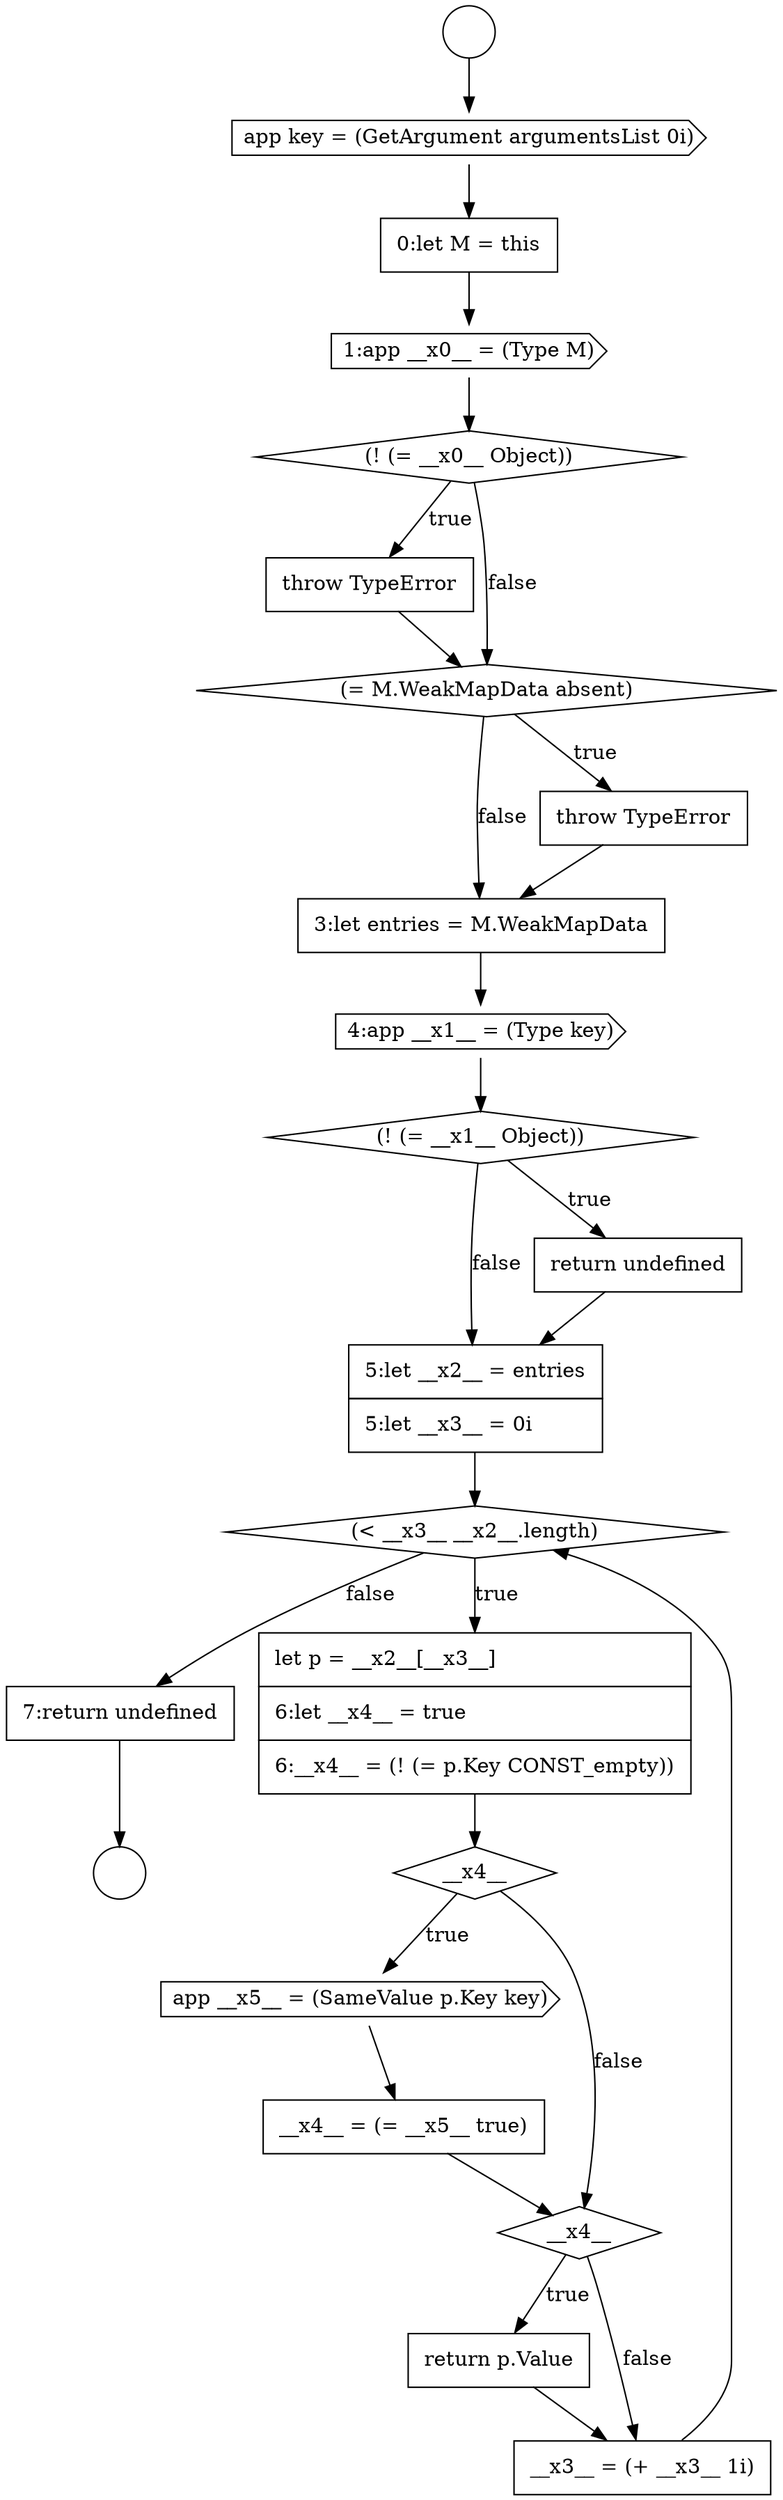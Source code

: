 digraph {
  node0 [shape=circle label=" " color="black" fillcolor="white" style=filled]
  node5 [shape=diamond, label=<<font color="black">(! (= __x0__ Object))</font>> color="black" fillcolor="white" style=filled]
  node10 [shape=cds, label=<<font color="black">4:app __x1__ = (Type key)</font>> color="black" fillcolor="white" style=filled]
  node14 [shape=diamond, label=<<font color="black">(&lt; __x3__ __x2__.length)</font>> color="black" fillcolor="white" style=filled]
  node20 [shape=none, margin=0, label=<<font color="black">
    <table border="0" cellborder="1" cellspacing="0" cellpadding="10">
      <tr><td align="left">return p.Value</td></tr>
    </table>
  </font>> color="black" fillcolor="white" style=filled]
  node1 [shape=circle label=" " color="black" fillcolor="white" style=filled]
  node6 [shape=none, margin=0, label=<<font color="black">
    <table border="0" cellborder="1" cellspacing="0" cellpadding="10">
      <tr><td align="left">throw TypeError</td></tr>
    </table>
  </font>> color="black" fillcolor="white" style=filled]
  node21 [shape=none, margin=0, label=<<font color="black">
    <table border="0" cellborder="1" cellspacing="0" cellpadding="10">
      <tr><td align="left">__x3__ = (+ __x3__ 1i)</td></tr>
    </table>
  </font>> color="black" fillcolor="white" style=filled]
  node9 [shape=none, margin=0, label=<<font color="black">
    <table border="0" cellborder="1" cellspacing="0" cellpadding="10">
      <tr><td align="left">3:let entries = M.WeakMapData</td></tr>
    </table>
  </font>> color="black" fillcolor="white" style=filled]
  node13 [shape=none, margin=0, label=<<font color="black">
    <table border="0" cellborder="1" cellspacing="0" cellpadding="10">
      <tr><td align="left">5:let __x2__ = entries</td></tr>
      <tr><td align="left">5:let __x3__ = 0i</td></tr>
    </table>
  </font>> color="black" fillcolor="white" style=filled]
  node2 [shape=cds, label=<<font color="black">app key = (GetArgument argumentsList 0i)</font>> color="black" fillcolor="white" style=filled]
  node17 [shape=cds, label=<<font color="black">app __x5__ = (SameValue p.Key key)</font>> color="black" fillcolor="white" style=filled]
  node22 [shape=none, margin=0, label=<<font color="black">
    <table border="0" cellborder="1" cellspacing="0" cellpadding="10">
      <tr><td align="left">7:return undefined</td></tr>
    </table>
  </font>> color="black" fillcolor="white" style=filled]
  node12 [shape=none, margin=0, label=<<font color="black">
    <table border="0" cellborder="1" cellspacing="0" cellpadding="10">
      <tr><td align="left">return undefined</td></tr>
    </table>
  </font>> color="black" fillcolor="white" style=filled]
  node7 [shape=diamond, label=<<font color="black">(= M.WeakMapData absent)</font>> color="black" fillcolor="white" style=filled]
  node3 [shape=none, margin=0, label=<<font color="black">
    <table border="0" cellborder="1" cellspacing="0" cellpadding="10">
      <tr><td align="left">0:let M = this</td></tr>
    </table>
  </font>> color="black" fillcolor="white" style=filled]
  node18 [shape=none, margin=0, label=<<font color="black">
    <table border="0" cellborder="1" cellspacing="0" cellpadding="10">
      <tr><td align="left">__x4__ = (= __x5__ true)</td></tr>
    </table>
  </font>> color="black" fillcolor="white" style=filled]
  node16 [shape=diamond, label=<<font color="black">__x4__</font>> color="black" fillcolor="white" style=filled]
  node11 [shape=diamond, label=<<font color="black">(! (= __x1__ Object))</font>> color="black" fillcolor="white" style=filled]
  node8 [shape=none, margin=0, label=<<font color="black">
    <table border="0" cellborder="1" cellspacing="0" cellpadding="10">
      <tr><td align="left">throw TypeError</td></tr>
    </table>
  </font>> color="black" fillcolor="white" style=filled]
  node19 [shape=diamond, label=<<font color="black">__x4__</font>> color="black" fillcolor="white" style=filled]
  node4 [shape=cds, label=<<font color="black">1:app __x0__ = (Type M)</font>> color="black" fillcolor="white" style=filled]
  node15 [shape=none, margin=0, label=<<font color="black">
    <table border="0" cellborder="1" cellspacing="0" cellpadding="10">
      <tr><td align="left">let p = __x2__[__x3__]</td></tr>
      <tr><td align="left">6:let __x4__ = true</td></tr>
      <tr><td align="left">6:__x4__ = (! (= p.Key CONST_empty))</td></tr>
    </table>
  </font>> color="black" fillcolor="white" style=filled]
  node3 -> node4 [ color="black"]
  node18 -> node19 [ color="black"]
  node11 -> node12 [label=<<font color="black">true</font>> color="black"]
  node11 -> node13 [label=<<font color="black">false</font>> color="black"]
  node7 -> node8 [label=<<font color="black">true</font>> color="black"]
  node7 -> node9 [label=<<font color="black">false</font>> color="black"]
  node13 -> node14 [ color="black"]
  node12 -> node13 [ color="black"]
  node6 -> node7 [ color="black"]
  node9 -> node10 [ color="black"]
  node10 -> node11 [ color="black"]
  node4 -> node5 [ color="black"]
  node8 -> node9 [ color="black"]
  node14 -> node15 [label=<<font color="black">true</font>> color="black"]
  node14 -> node22 [label=<<font color="black">false</font>> color="black"]
  node16 -> node17 [label=<<font color="black">true</font>> color="black"]
  node16 -> node19 [label=<<font color="black">false</font>> color="black"]
  node22 -> node1 [ color="black"]
  node17 -> node18 [ color="black"]
  node21 -> node14 [ color="black"]
  node2 -> node3 [ color="black"]
  node15 -> node16 [ color="black"]
  node0 -> node2 [ color="black"]
  node19 -> node20 [label=<<font color="black">true</font>> color="black"]
  node19 -> node21 [label=<<font color="black">false</font>> color="black"]
  node20 -> node21 [ color="black"]
  node5 -> node6 [label=<<font color="black">true</font>> color="black"]
  node5 -> node7 [label=<<font color="black">false</font>> color="black"]
}
